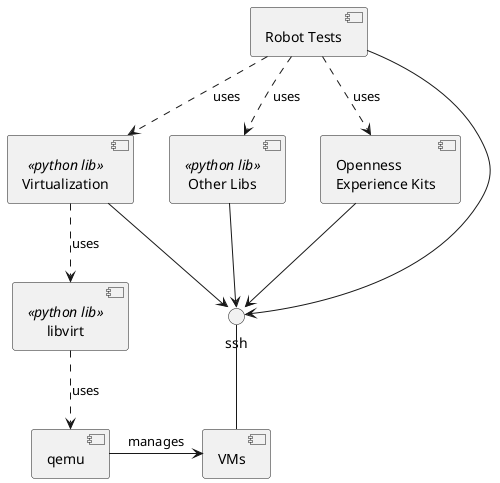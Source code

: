 @startuml robot_component

ssh - [VMs]

[Virtualization] <<python lib>>
[libvirt] <<python lib>>
[Other Libs] <<python lib>>
[Robot Tests] ..> [Openness\nExperience Kits]: uses
[Robot Tests] ..> [Virtualization]: uses
[Virtualization] ..> [libvirt]: uses
[Robot Tests] ..> [Other Libs]: uses

[libvirt] ..> [qemu]: uses
[qemu] -> [VMs]: manages

[Robot Tests] --> ssh
[Openness\nExperience Kits] --> ssh
[Other Libs] --> ssh
[Virtualization] --> ssh

@enduml

